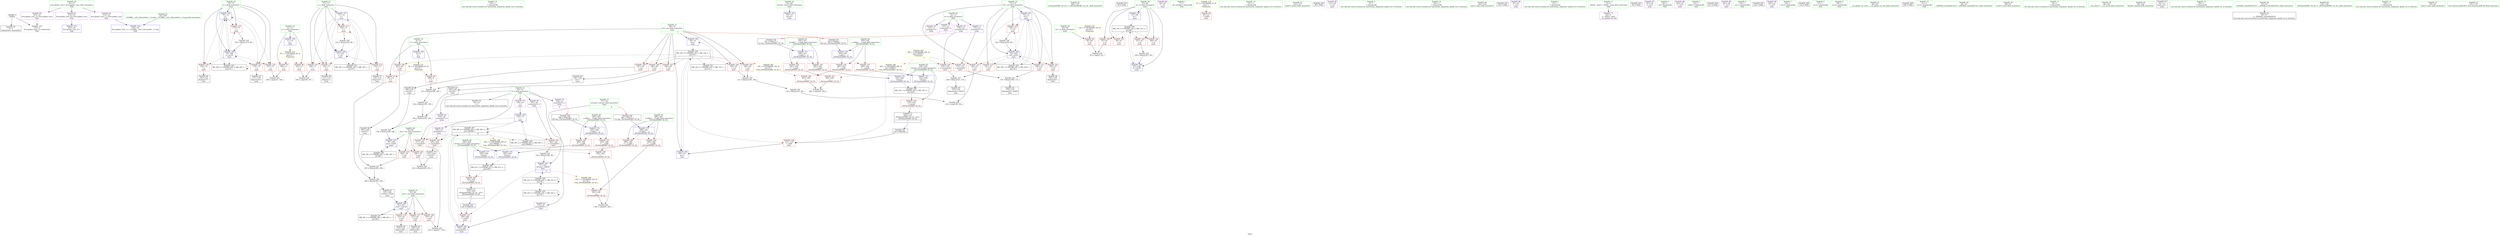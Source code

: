 digraph "SVFG" {
	label="SVFG";

	Node0x56453ddc9ce0 [shape=record,color=grey,label="{NodeID: 0\nNullPtr}"];
	Node0x56453ddc9ce0 -> Node0x56453ddeaf40[style=solid];
	Node0x56453ddc9ce0 -> Node0x56453ddf1350[style=solid];
	Node0x56453dde9c80 [shape=record,color=red,label="{NodeID: 97\n148\<--11\n\<--n\nmain\n}"];
	Node0x56453dde9c80 -> Node0x56453ddf7a80[style=solid];
	Node0x56453dde7c20 [shape=record,color=green,label="{NodeID: 14\n130\<--1\n\<--dummyObj\nCan only get source location for instruction, argument, global var or function.}"];
	Node0x56453ddea7e0 [shape=record,color=red,label="{NodeID: 111\n110\<--71\n\<--i\nmain\n}"];
	Node0x56453ddea7e0 -> Node0x56453ddeb310[style=solid];
	Node0x56453dde8a20 [shape=record,color=green,label="{NodeID: 28\n63\<--64\nretval\<--retval_field_insensitive\nmain\n}"];
	Node0x56453dde8a20 -> Node0x56453ddf1450[style=solid];
	Node0x56453ddefbd0 [shape=record,color=red,label="{NodeID: 125\n214\<--81\n\<--rest\nmain\n}"];
	Node0x56453ddefbd0 -> Node0x56453ddebcd0[style=solid];
	Node0x56453dde9640 [shape=record,color=green,label="{NodeID: 42\n166\<--167\n_ZSt3minIiERKT_S2_S2_\<--_ZSt3minIiERKT_S2_S2__field_insensitive\n}"];
	Node0x56453ddf5e00 [shape=record,color=grey,label="{NodeID: 222\n163 = Binary(162, 89, )\n}"];
	Node0x56453ddf5e00 -> Node0x56453ddf1ba0[style=solid];
	Node0x56453ddf0730 [shape=record,color=red,label="{NodeID: 139\n266\<--256\n\<--__b.addr\n_ZSt3maxIiERKT_S2_S2_\n}"];
	Node0x56453ddf0730 -> Node0x56453ddf22f0[style=solid];
	Node0x56453ddeb310 [shape=record,color=black,label="{NodeID: 56\n111\<--110\nidxprom\<--\nmain\n}"];
	Node0x56453de16e50 [shape=record,color=black,label="{NodeID: 319\n85 = PHI()\n}"];
	Node0x56453ddf7300 [shape=record,color=grey,label="{NodeID: 236\n206 = Binary(201, 205, )\n}"];
	Node0x56453ddf7300 -> Node0x56453ddebc00[style=solid];
	Node0x56453ddf1350 [shape=record,color=blue, style = dotted,label="{NodeID: 153\n315\<--3\nllvm.global_ctors_2\<--dummyVal\nGlob }"];
	Node0x56453ddebe70 [shape=record,color=black,label="{NodeID: 70\n231\<--230\nconv52\<--\nmain\n}"];
	Node0x56453ddebe70 -> Node0x56453ddf6880[style=solid];
	Node0x56453de014c0 [shape=record,color=black,label="{NodeID: 250\nMR_12V_3 = PHI(MR_12V_4, MR_12V_2, )\npts\{68 \}\n}"];
	Node0x56453de014c0 -> Node0x56453dde9ef0[style=dashed];
	Node0x56453de014c0 -> Node0x56453dde9fc0[style=dashed];
	Node0x56453de014c0 -> Node0x56453ddea090[style=dashed];
	Node0x56453de014c0 -> Node0x56453ddea160[style=dashed];
	Node0x56453de014c0 -> Node0x56453ddf2080[style=dashed];
	Node0x56453ddf1ee0 [shape=record,color=blue,label="{NodeID: 167\n79\<--199\nans\<--sub40\nmain\n}"];
	Node0x56453ddf1ee0 -> Node0x56453ddefa30[style=dashed];
	Node0x56453ddf1ee0 -> Node0x56453ddefb00[style=dashed];
	Node0x56453ddf1ee0 -> Node0x56453de032c0[style=dashed];
	Node0x56453ddec9d0 [shape=record,color=purple,label="{NodeID: 84\n84\<--20\n\<--.str\nmain\n}"];
	Node0x56453ddca140 [shape=record,color=green,label="{NodeID: 1\n7\<--1\n__dso_handle\<--dummyObj\nGlob }"];
	Node0x56453dde9d50 [shape=record,color=red,label="{NodeID: 98\n95\<--22\n\<--stderr\nmain\n}"];
	Node0x56453dde7d20 [shape=record,color=green,label="{NodeID: 15\n131\<--1\n\<--dummyObj\nCan only get source location for instruction, argument, global var or function.}"];
	Node0x56453ddea8b0 [shape=record,color=red,label="{NodeID: 112\n115\<--71\n\<--i\nmain\n}"];
	Node0x56453ddea8b0 -> Node0x56453ddeb3e0[style=solid];
	Node0x56453dde8af0 [shape=record,color=green,label="{NodeID: 29\n65\<--66\ntn\<--tn_field_insensitive\nmain\n}"];
	Node0x56453dde8af0 -> Node0x56453dde9e20[style=solid];
	Node0x56453ddefca0 [shape=record,color=red,label="{NodeID: 126\n218\<--81\n\<--rest\nmain\n}"];
	Node0x56453ddefca0 -> Node0x56453ddf7c00[style=solid];
	Node0x56453dde9740 [shape=record,color=green,label="{NodeID: 43\n212\<--213\nprintf\<--printf_field_insensitive\n}"];
	Node0x56453ddf5f80 [shape=record,color=grey,label="{NodeID: 223\n141 = Binary(139, 140, )\n}"];
	Node0x56453ddf5f80 -> Node0x56453ddf6100[style=solid];
	Node0x56453ddf0800 [shape=record,color=red,label="{NodeID: 140\n261\<--260\n\<--\n_ZSt3maxIiERKT_S2_S2_\n}"];
	Node0x56453ddf0800 -> Node0x56453ddf7d80[style=solid];
	Node0x56453ddeb3e0 [shape=record,color=black,label="{NodeID: 57\n116\<--115\nidxprom7\<--\nmain\n}"];
	Node0x56453de16f50 [shape=record,color=black,label="{NodeID: 320\n98 = PHI()\n}"];
	Node0x56453ddf7480 [shape=record,color=grey,label="{NodeID: 237\n205 = Binary(202, 204, )\n}"];
	Node0x56453ddf7480 -> Node0x56453ddf7300[style=solid];
	Node0x56453ddf1450 [shape=record,color=blue,label="{NodeID: 154\n63\<--12\nretval\<--\nmain\n}"];
	Node0x56453ddebf40 [shape=record,color=black,label="{NodeID: 71\n249\<--272\n_ZSt3maxIiERKT_S2_S2__ret\<--\n_ZSt3maxIiERKT_S2_S2_\n|{<s0>7}}"];
	Node0x56453ddebf40:s0 -> Node0x56453de176b0[style=solid,color=blue];
	Node0x56453de019c0 [shape=record,color=black,label="{NodeID: 251\nMR_14V_2 = PHI(MR_14V_4, MR_14V_1, )\npts\{70 \}\n}"];
	Node0x56453de019c0 -> Node0x56453ddf15f0[style=dashed];
	Node0x56453ddf1fb0 [shape=record,color=blue,label="{NodeID: 168\n81\<--207\nrest\<--conv44\nmain\n}"];
	Node0x56453ddf1fb0 -> Node0x56453ddefbd0[style=dashed];
	Node0x56453ddf1fb0 -> Node0x56453ddefca0[style=dashed];
	Node0x56453ddf1fb0 -> Node0x56453ddefd70[style=dashed];
	Node0x56453ddf1fb0 -> Node0x56453de037c0[style=dashed];
	Node0x56453ddecaa0 [shape=record,color=purple,label="{NodeID: 85\n113\<--20\n\<--.str\nmain\n}"];
	Node0x56453dde6cd0 [shape=record,color=green,label="{NodeID: 2\n9\<--1\n\<--dummyObj\nCan only get source location for instruction, argument, global var or function.}"];
	Node0x56453de05fc0 [shape=record,color=yellow,style=double,label="{NodeID: 265\n22V_1 = ENCHI(MR_22V_0)\npts\{78 \}\nFun[_ZSt3minIiERKT_S2_S2_]}"];
	Node0x56453de05fc0 -> Node0x56453ddf0db0[style=dashed];
	Node0x56453dde9e20 [shape=record,color=red,label="{NodeID: 99\n92\<--65\n\<--tn\nmain\n}"];
	Node0x56453dde9e20 -> Node0x56453ddf7780[style=solid];
	Node0x56453dde7e20 [shape=record,color=green,label="{NodeID: 16\n193\<--1\n\<--dummyObj\nCan only get source location for instruction, argument, global var or function.}"];
	Node0x56453ddea980 [shape=record,color=red,label="{NodeID: 113\n124\<--71\n\<--i\nmain\n}"];
	Node0x56453ddea980 -> Node0x56453ddf6400[style=solid];
	Node0x56453dde8bc0 [shape=record,color=green,label="{NodeID: 30\n67\<--68\ntt\<--tt_field_insensitive\nmain\n}"];
	Node0x56453dde8bc0 -> Node0x56453dde9ef0[style=solid];
	Node0x56453dde8bc0 -> Node0x56453dde9fc0[style=solid];
	Node0x56453dde8bc0 -> Node0x56453ddea090[style=solid];
	Node0x56453dde8bc0 -> Node0x56453ddea160[style=solid];
	Node0x56453dde8bc0 -> Node0x56453ddf1520[style=solid];
	Node0x56453dde8bc0 -> Node0x56453ddf2080[style=solid];
	Node0x56453ddefd70 [shape=record,color=red,label="{NodeID: 127\n227\<--81\n\<--rest\nmain\n}"];
	Node0x56453ddefd70 -> Node0x56453ddebda0[style=solid];
	Node0x56453dde9840 [shape=record,color=green,label="{NodeID: 44\n223\<--224\nputs\<--puts_field_insensitive\n}"];
	Node0x56453ddf6100 [shape=record,color=grey,label="{NodeID: 224\n142 = Binary(141, 89, )\n}"];
	Node0x56453ddf6100 -> Node0x56453ddf7f00[style=solid];
	Node0x56453ddf08d0 [shape=record,color=red,label="{NodeID: 141\n263\<--262\n\<--\n_ZSt3maxIiERKT_S2_S2_\n}"];
	Node0x56453ddf08d0 -> Node0x56453ddf7d80[style=solid];
	Node0x56453ddeb4b0 [shape=record,color=black,label="{NodeID: 58\n153\<--152\nidxprom17\<--\nmain\n}"];
	Node0x56453de17050 [shape=record,color=black,label="{NodeID: 321\n102 = PHI()\n}"];
	Node0x56453ddf7600 [shape=record,color=grey,label="{NodeID: 238\n108 = cmp(106, 107, )\n}"];
	Node0x56453ddf1520 [shape=record,color=blue,label="{NodeID: 155\n67\<--89\ntt\<--\nmain\n}"];
	Node0x56453ddf1520 -> Node0x56453de014c0[style=dashed];
	Node0x56453ddec010 [shape=record,color=black,label="{NodeID: 72\n279\<--302\n_ZSt3minIiERKT_S2_S2__ret\<--\n_ZSt3minIiERKT_S2_S2_\n|{<s0>9}}"];
	Node0x56453ddec010:s0 -> Node0x56453de17250[style=solid,color=blue];
	Node0x56453de01ec0 [shape=record,color=black,label="{NodeID: 252\nMR_16V_2 = PHI(MR_16V_4, MR_16V_1, )\npts\{72 \}\n}"];
	Node0x56453de01ec0 -> Node0x56453ddf16c0[style=dashed];
	Node0x56453ddf2080 [shape=record,color=blue,label="{NodeID: 169\n67\<--238\ntt\<--inc56\nmain\n}"];
	Node0x56453ddf2080 -> Node0x56453de014c0[style=dashed];
	Node0x56453ddecb70 [shape=record,color=purple,label="{NodeID: 86\n97\<--23\n\<--.str.1\nmain\n}"];
	Node0x56453dde6d60 [shape=record,color=green,label="{NodeID: 3\n12\<--1\n\<--dummyObj\nCan only get source location for instruction, argument, global var or function.}"];
	Node0x56453dde9ef0 [shape=record,color=red,label="{NodeID: 100\n91\<--67\n\<--tt\nmain\n}"];
	Node0x56453dde9ef0 -> Node0x56453ddf7780[style=solid];
	Node0x56453dde7f20 [shape=record,color=green,label="{NodeID: 17\n4\<--6\n_ZStL8__ioinit\<--_ZStL8__ioinit_field_insensitive\nGlob }"];
	Node0x56453dde7f20 -> Node0x56453ddec0e0[style=solid];
	Node0x56453ddeaa50 [shape=record,color=red,label="{NodeID: 114\n138\<--73\n\<--i10\nmain\n}"];
	Node0x56453ddeaa50 -> Node0x56453ddf7f00[style=solid];
	Node0x56453dde8c90 [shape=record,color=green,label="{NodeID: 31\n69\<--70\nma\<--ma_field_insensitive\nmain\n|{|<s8>7}}"];
	Node0x56453dde8c90 -> Node0x56453ddea230[style=solid];
	Node0x56453dde8c90 -> Node0x56453ddea300[style=solid];
	Node0x56453dde8c90 -> Node0x56453ddea3d0[style=solid];
	Node0x56453dde8c90 -> Node0x56453ddea4a0[style=solid];
	Node0x56453dde8c90 -> Node0x56453ddea570[style=solid];
	Node0x56453dde8c90 -> Node0x56453ddea640[style=solid];
	Node0x56453dde8c90 -> Node0x56453ddf15f0[style=solid];
	Node0x56453dde8c90 -> Node0x56453ddf1790[style=solid];
	Node0x56453dde8c90:s8 -> Node0x56453de17e60[style=solid,color=red];
	Node0x56453ddefe40 [shape=record,color=red,label="{NodeID: 128\n121\<--118\n\<--call9\nmain\n}"];
	Node0x56453ddefe40 -> Node0x56453ddf1790[style=solid];
	Node0x56453dde9940 [shape=record,color=green,label="{NodeID: 45\n252\<--253\nretval\<--retval_field_insensitive\n_ZSt3maxIiERKT_S2_S2_\n}"];
	Node0x56453dde9940 -> Node0x56453ddf03f0[style=solid];
	Node0x56453dde9940 -> Node0x56453ddf22f0[style=solid];
	Node0x56453dde9940 -> Node0x56453ddf23c0[style=solid];
	Node0x56453ddf6280 [shape=record,color=grey,label="{NodeID: 225\n238 = Binary(237, 89, )\n}"];
	Node0x56453ddf6280 -> Node0x56453ddf2080[style=solid];
	Node0x56453ddf09a0 [shape=record,color=red,label="{NodeID: 142\n302\<--282\n\<--retval\n_ZSt3minIiERKT_S2_S2_\n}"];
	Node0x56453ddf09a0 -> Node0x56453ddec010[style=solid];
	Node0x56453ddeb580 [shape=record,color=black,label="{NodeID: 59\n157\<--156\nidxprom20\<--add19\nmain\n}"];
	Node0x56453de17150 [shape=record,color=black,label="{NodeID: 322\n45 = PHI()\n}"];
	Node0x56453ddf7780 [shape=record,color=grey,label="{NodeID: 239\n93 = cmp(91, 92, )\n}"];
	Node0x56453ddf15f0 [shape=record,color=blue,label="{NodeID: 156\n69\<--12\nma\<--\nmain\n}"];
	Node0x56453ddf15f0 -> Node0x56453de041c0[style=dashed];
	Node0x56453ddec0e0 [shape=record,color=purple,label="{NodeID: 73\n44\<--4\n\<--_ZStL8__ioinit\n__cxx_global_var_init\n}"];
	Node0x56453de023c0 [shape=record,color=black,label="{NodeID: 253\nMR_18V_2 = PHI(MR_18V_4, MR_18V_1, )\npts\{74 \}\n}"];
	Node0x56453de023c0 -> Node0x56453ddf1a00[style=dashed];
	Node0x56453ddf2150 [shape=record,color=blue,label="{NodeID: 170\n254\<--250\n__a.addr\<--__a\n_ZSt3maxIiERKT_S2_S2_\n}"];
	Node0x56453ddf2150 -> Node0x56453ddf04c0[style=dashed];
	Node0x56453ddf2150 -> Node0x56453ddf0590[style=dashed];
	Node0x56453ddecc40 [shape=record,color=purple,label="{NodeID: 87\n101\<--25\n\<--.str.2\nmain\n}"];
	Node0x56453dde6df0 [shape=record,color=green,label="{NodeID: 4\n20\<--1\n.str\<--dummyObj\nGlob }"];
	Node0x56453dde9fc0 [shape=record,color=red,label="{NodeID: 101\n96\<--67\n\<--tt\nmain\n}"];
	Node0x56453dde8020 [shape=record,color=green,label="{NodeID: 18\n8\<--10\nL\<--L_field_insensitive\nGlob }"];
	Node0x56453dde8020 -> Node0x56453dded280[style=solid];
	Node0x56453dde8020 -> Node0x56453dded350[style=solid];
	Node0x56453dde8020 -> Node0x56453ddf0f50[style=solid];
	Node0x56453ddeab20 [shape=record,color=red,label="{NodeID: 115\n151\<--73\n\<--i10\nmain\n}"];
	Node0x56453ddeab20 -> Node0x56453ddf6b80[style=solid];
	Node0x56453dde8d60 [shape=record,color=green,label="{NodeID: 32\n71\<--72\ni\<--i_field_insensitive\nmain\n}"];
	Node0x56453dde8d60 -> Node0x56453ddea710[style=solid];
	Node0x56453dde8d60 -> Node0x56453ddea7e0[style=solid];
	Node0x56453dde8d60 -> Node0x56453ddea8b0[style=solid];
	Node0x56453dde8d60 -> Node0x56453ddea980[style=solid];
	Node0x56453dde8d60 -> Node0x56453ddf16c0[style=solid];
	Node0x56453dde8d60 -> Node0x56453ddf1860[style=solid];
	Node0x56453ddeff10 [shape=record,color=red,label="{NodeID: 129\n155\<--154\n\<--arrayidx18\nmain\n}"];
	Node0x56453ddeff10 -> Node0x56453ddf6b80[style=solid];
	Node0x56453dde9a10 [shape=record,color=green,label="{NodeID: 46\n254\<--255\n__a.addr\<--__a.addr_field_insensitive\n_ZSt3maxIiERKT_S2_S2_\n}"];
	Node0x56453dde9a10 -> Node0x56453ddf04c0[style=solid];
	Node0x56453dde9a10 -> Node0x56453ddf0590[style=solid];
	Node0x56453dde9a10 -> Node0x56453ddf2150[style=solid];
	Node0x56453ddf6400 [shape=record,color=grey,label="{NodeID: 226\n125 = Binary(124, 89, )\n}"];
	Node0x56453ddf6400 -> Node0x56453ddf1860[style=solid];
	Node0x56453ddf0a70 [shape=record,color=red,label="{NodeID: 143\n292\<--284\n\<--__a.addr\n_ZSt3minIiERKT_S2_S2_\n}"];
	Node0x56453ddf0a70 -> Node0x56453ddf0e80[style=solid];
	Node0x56453ddeb650 [shape=record,color=black,label="{NodeID: 60\n160\<--159\nidxprom22\<--\nmain\n}"];
	Node0x56453de17250 [shape=record,color=black,label="{NodeID: 323\n165 = PHI(279, )\n}"];
	Node0x56453de17250 -> Node0x56453ddf00b0[style=solid];
	Node0x56453ddf7900 [shape=record,color=grey,label="{NodeID: 240\n294 = cmp(291, 293, )\n}"];
	Node0x56453ddf16c0 [shape=record,color=blue,label="{NodeID: 157\n71\<--12\ni\<--\nmain\n}"];
	Node0x56453ddf16c0 -> Node0x56453ddea710[style=dashed];
	Node0x56453ddf16c0 -> Node0x56453ddea7e0[style=dashed];
	Node0x56453ddf16c0 -> Node0x56453ddea8b0[style=dashed];
	Node0x56453ddf16c0 -> Node0x56453ddea980[style=dashed];
	Node0x56453ddf16c0 -> Node0x56453ddf1860[style=dashed];
	Node0x56453ddf16c0 -> Node0x56453de01ec0[style=dashed];
	Node0x56453ddec1b0 [shape=record,color=purple,label="{NodeID: 74\n112\<--14\narrayidx\<--b\nmain\n}"];
	Node0x56453de028c0 [shape=record,color=black,label="{NodeID: 254\nMR_20V_2 = PHI(MR_20V_3, MR_20V_1, )\npts\{76 \}\n}"];
	Node0x56453de028c0 -> Node0x56453ddf1ad0[style=dashed];
	Node0x56453de028c0 -> Node0x56453de028c0[style=dashed];
	Node0x56453ddf2220 [shape=record,color=blue,label="{NodeID: 171\n256\<--251\n__b.addr\<--__b\n_ZSt3maxIiERKT_S2_S2_\n}"];
	Node0x56453ddf2220 -> Node0x56453ddf0660[style=dashed];
	Node0x56453ddf2220 -> Node0x56453ddf0730[style=dashed];
	Node0x56453ddecd10 [shape=record,color=purple,label="{NodeID: 88\n210\<--27\n\<--.str.3\nmain\n}"];
	Node0x56453dde6e80 [shape=record,color=green,label="{NodeID: 5\n22\<--1\nstderr\<--dummyObj\nGlob }"];
	Node0x56453ddea090 [shape=record,color=red,label="{NodeID: 102\n209\<--67\n\<--tt\nmain\n}"];
	Node0x56453dde8120 [shape=record,color=green,label="{NodeID: 19\n11\<--13\nn\<--n_field_insensitive\nGlob }"];
	Node0x56453dde8120 -> Node0x56453dde9bb0[style=solid];
	Node0x56453dde8120 -> Node0x56453dde9c80[style=solid];
	Node0x56453dde8120 -> Node0x56453ddf1050[style=solid];
	Node0x56453ddef480 [shape=record,color=red,label="{NodeID: 116\n159\<--73\n\<--i10\nmain\n}"];
	Node0x56453ddef480 -> Node0x56453ddeb650[style=solid];
	Node0x56453dde8e30 [shape=record,color=green,label="{NodeID: 33\n73\<--74\ni10\<--i10_field_insensitive\nmain\n}"];
	Node0x56453dde8e30 -> Node0x56453ddeaa50[style=solid];
	Node0x56453dde8e30 -> Node0x56453ddeab20[style=solid];
	Node0x56453dde8e30 -> Node0x56453ddef480[style=solid];
	Node0x56453dde8e30 -> Node0x56453ddef550[style=solid];
	Node0x56453dde8e30 -> Node0x56453ddef620[style=solid];
	Node0x56453dde8e30 -> Node0x56453ddf1a00[style=solid];
	Node0x56453dde8e30 -> Node0x56453ddf1e10[style=solid];
	Node0x56453ddeffe0 [shape=record,color=red,label="{NodeID: 130\n162\<--161\n\<--arrayidx23\nmain\n}"];
	Node0x56453ddeffe0 -> Node0x56453ddf5e00[style=solid];
	Node0x56453dde9ae0 [shape=record,color=green,label="{NodeID: 47\n256\<--257\n__b.addr\<--__b.addr_field_insensitive\n_ZSt3maxIiERKT_S2_S2_\n}"];
	Node0x56453dde9ae0 -> Node0x56453ddf0660[style=solid];
	Node0x56453dde9ae0 -> Node0x56453ddf0730[style=solid];
	Node0x56453dde9ae0 -> Node0x56453ddf2220[style=solid];
	Node0x56453ddf6580 [shape=record,color=grey,label="{NodeID: 227\n192 = Binary(191, 193, )\n}"];
	Node0x56453ddf6580 -> Node0x56453ddf7180[style=solid];
	Node0x56453ddf0b40 [shape=record,color=red,label="{NodeID: 144\n299\<--284\n\<--__a.addr\n_ZSt3minIiERKT_S2_S2_\n}"];
	Node0x56453ddf0b40 -> Node0x56453ddf2700[style=solid];
	Node0x56453ddeb720 [shape=record,color=black,label="{NodeID: 61\n171\<--170\nidxprom26\<--\nmain\n}"];
	Node0x56453de17440 [shape=record,color=black,label="{NodeID: 324\n211 = PHI()\n}"];
	Node0x56453ddf7a80 [shape=record,color=grey,label="{NodeID: 241\n149 = cmp(147, 148, )\n}"];
	Node0x56453ddf1790 [shape=record,color=blue,label="{NodeID: 158\n69\<--121\nma\<--\nmain\n}"];
	Node0x56453ddf1790 -> Node0x56453de041c0[style=dashed];
	Node0x56453ddec280 [shape=record,color=purple,label="{NodeID: 75\n117\<--14\narrayidx8\<--b\nmain\n|{<s0>7}}"];
	Node0x56453ddec280:s0 -> Node0x56453de17fa0[style=solid,color=red];
	Node0x56453de02dc0 [shape=record,color=black,label="{NodeID: 255\nMR_22V_2 = PHI(MR_22V_3, MR_22V_1, )\npts\{78 \}\n}"];
	Node0x56453de02dc0 -> Node0x56453de000c0[style=dashed];
	Node0x56453de02dc0 -> Node0x56453de02dc0[style=dashed];
	Node0x56453ddf22f0 [shape=record,color=blue,label="{NodeID: 172\n252\<--266\nretval\<--\n_ZSt3maxIiERKT_S2_S2_\n}"];
	Node0x56453ddf22f0 -> Node0x56453de00fc0[style=dashed];
	Node0x56453ddecde0 [shape=record,color=purple,label="{NodeID: 89\n221\<--29\n\<--.str.4\nmain\n}"];
	Node0x56453dde76c0 [shape=record,color=green,label="{NodeID: 6\n23\<--1\n.str.1\<--dummyObj\nGlob }"];
	Node0x56453de07590 [shape=record,color=yellow,style=double,label="{NodeID: 269\n30V_1 = ENCHI(MR_30V_0)\npts\{190000 \}\nFun[_ZSt3minIiERKT_S2_S2_]}"];
	Node0x56453de07590 -> Node0x56453ddf0e80[style=dashed];
	Node0x56453ddea160 [shape=record,color=red,label="{NodeID: 103\n237\<--67\n\<--tt\nmain\n}"];
	Node0x56453ddea160 -> Node0x56453ddf6280[style=solid];
	Node0x56453dde8220 [shape=record,color=green,label="{NodeID: 20\n14\<--15\nb\<--b_field_insensitive\nGlob }"];
	Node0x56453dde8220 -> Node0x56453ddec1b0[style=solid];
	Node0x56453dde8220 -> Node0x56453ddec280[style=solid];
	Node0x56453dde8220 -> Node0x56453ddec350[style=solid];
	Node0x56453dde8220 -> Node0x56453ddec420[style=solid];
	Node0x56453de08200 [shape=record,color=yellow,style=double,label="{NodeID: 283\n28V_1 = ENCHI(MR_28V_0)\npts\{150000 \}\nFun[main]|{|<s3>7}}"];
	Node0x56453de08200 -> Node0x56453ddefe40[style=dashed];
	Node0x56453de08200 -> Node0x56453ddeff10[style=dashed];
	Node0x56453de08200 -> Node0x56453ddf0180[style=dashed];
	Node0x56453de08200:s3 -> Node0x56453de08770[style=dashed,color=red];
	Node0x56453ddef550 [shape=record,color=red,label="{NodeID: 117\n169\<--73\n\<--i10\nmain\n}"];
	Node0x56453ddef550 -> Node0x56453ddf6d00[style=solid];
	Node0x56453dde8f00 [shape=record,color=green,label="{NodeID: 34\n75\<--76\nj\<--j_field_insensitive\nmain\n}"];
	Node0x56453dde8f00 -> Node0x56453ddef6f0[style=solid];
	Node0x56453dde8f00 -> Node0x56453ddef7c0[style=solid];
	Node0x56453dde8f00 -> Node0x56453ddef890[style=solid];
	Node0x56453dde8f00 -> Node0x56453ddef960[style=solid];
	Node0x56453dde8f00 -> Node0x56453ddf1ad0[style=solid];
	Node0x56453dde8f00 -> Node0x56453ddf1d40[style=solid];
	Node0x56453ddf00b0 [shape=record,color=red,label="{NodeID: 131\n168\<--165\n\<--call25\nmain\n}"];
	Node0x56453ddf00b0 -> Node0x56453ddf1c70[style=solid];
	Node0x56453ddeabd0 [shape=record,color=green,label="{NodeID: 48\n282\<--283\nretval\<--retval_field_insensitive\n_ZSt3minIiERKT_S2_S2_\n}"];
	Node0x56453ddeabd0 -> Node0x56453ddf09a0[style=solid];
	Node0x56453ddeabd0 -> Node0x56453ddf2630[style=solid];
	Node0x56453ddeabd0 -> Node0x56453ddf2700[style=solid];
	Node0x56453ddf6700 [shape=record,color=grey,label="{NodeID: 228\n191 = Binary(188, 190, )\n}"];
	Node0x56453ddf6700 -> Node0x56453ddf6580[style=solid];
	Node0x56453ddf0c10 [shape=record,color=red,label="{NodeID: 145\n290\<--286\n\<--__b.addr\n_ZSt3minIiERKT_S2_S2_\n}"];
	Node0x56453ddf0c10 -> Node0x56453ddf0db0[style=solid];
	Node0x56453ddeb7f0 [shape=record,color=black,label="{NodeID: 62\n175\<--174\nidxprom29\<--add28\nmain\n}"];
	Node0x56453de17510 [shape=record,color=black,label="{NodeID: 325\n222 = PHI()\n}"];
	Node0x56453ddf7c00 [shape=record,color=grey,label="{NodeID: 242\n219 = cmp(217, 218, )\n}"];
	Node0x56453ddf1860 [shape=record,color=blue,label="{NodeID: 159\n71\<--125\ni\<--inc\nmain\n}"];
	Node0x56453ddf1860 -> Node0x56453ddea710[style=dashed];
	Node0x56453ddf1860 -> Node0x56453ddea7e0[style=dashed];
	Node0x56453ddf1860 -> Node0x56453ddea8b0[style=dashed];
	Node0x56453ddf1860 -> Node0x56453ddea980[style=dashed];
	Node0x56453ddf1860 -> Node0x56453ddf1860[style=dashed];
	Node0x56453ddf1860 -> Node0x56453de01ec0[style=dashed];
	Node0x56453ddec350 [shape=record,color=purple,label="{NodeID: 76\n154\<--14\narrayidx18\<--b\nmain\n}"];
	Node0x56453ddec350 -> Node0x56453ddeff10[style=solid];
	Node0x56453de032c0 [shape=record,color=black,label="{NodeID: 256\nMR_24V_2 = PHI(MR_24V_3, MR_24V_1, )\npts\{80 \}\n}"];
	Node0x56453de032c0 -> Node0x56453ddf1ee0[style=dashed];
	Node0x56453ddf23c0 [shape=record,color=blue,label="{NodeID: 173\n252\<--269\nretval\<--\n_ZSt3maxIiERKT_S2_S2_\n}"];
	Node0x56453ddf23c0 -> Node0x56453de00fc0[style=dashed];
	Node0x56453ddeceb0 [shape=record,color=purple,label="{NodeID: 90\n233\<--31\n\<--.str.5\nmain\n}"];
	Node0x56453dde7750 [shape=record,color=green,label="{NodeID: 7\n25\<--1\n.str.2\<--dummyObj\nGlob }"];
	Node0x56453de07670 [shape=record,color=yellow,style=double,label="{NodeID: 270\n2V_1 = ENCHI(MR_2V_0)\npts\{1 \}\nFun[main]}"];
	Node0x56453de07670 -> Node0x56453dde9d50[style=dashed];
	Node0x56453ddea230 [shape=record,color=red,label="{NodeID: 104\n139\<--69\n\<--ma\nmain\n}"];
	Node0x56453ddea230 -> Node0x56453ddf5f80[style=solid];
	Node0x56453dde8320 [shape=record,color=green,label="{NodeID: 21\n16\<--19\nf\<--f_field_insensitive\nGlob }"];
	Node0x56453dde8320 -> Node0x56453ddeb110[style=solid];
	Node0x56453dde8320 -> Node0x56453ddec4f0[style=solid];
	Node0x56453dde8320 -> Node0x56453ddec5c0[style=solid];
	Node0x56453dde8320 -> Node0x56453ddec690[style=solid];
	Node0x56453dde8320 -> Node0x56453ddec760[style=solid];
	Node0x56453dde8320 -> Node0x56453ddec830[style=solid];
	Node0x56453dde8320 -> Node0x56453ddec900[style=solid];
	Node0x56453ddef620 [shape=record,color=red,label="{NodeID: 118\n184\<--73\n\<--i10\nmain\n}"];
	Node0x56453ddef620 -> Node0x56453ddf6a00[style=solid];
	Node0x56453dde8fd0 [shape=record,color=green,label="{NodeID: 35\n77\<--78\nref.tmp\<--ref.tmp_field_insensitive\nmain\n|{|<s1>9}}"];
	Node0x56453dde8fd0 -> Node0x56453ddf1ba0[style=solid];
	Node0x56453dde8fd0:s1 -> Node0x56453de17d20[style=solid,color=red];
	Node0x56453ddf0180 [shape=record,color=red,label="{NodeID: 132\n173\<--172\n\<--arrayidx27\nmain\n}"];
	Node0x56453ddf0180 -> Node0x56453ddf6d00[style=solid];
	Node0x56453ddeaca0 [shape=record,color=green,label="{NodeID: 49\n284\<--285\n__a.addr\<--__a.addr_field_insensitive\n_ZSt3minIiERKT_S2_S2_\n}"];
	Node0x56453ddeaca0 -> Node0x56453ddf0a70[style=solid];
	Node0x56453ddeaca0 -> Node0x56453ddf0b40[style=solid];
	Node0x56453ddeaca0 -> Node0x56453ddf2490[style=solid];
	Node0x56453ddf6880 [shape=record,color=grey,label="{NodeID: 229\n232 = Binary(226, 231, )\n}"];
	Node0x56453ddf0ce0 [shape=record,color=red,label="{NodeID: 146\n296\<--286\n\<--__b.addr\n_ZSt3minIiERKT_S2_S2_\n}"];
	Node0x56453ddf0ce0 -> Node0x56453ddf2630[style=solid];
	Node0x56453ddeb8c0 [shape=record,color=black,label="{NodeID: 63\n190\<--189\nconv\<--\nmain\n}"];
	Node0x56453ddeb8c0 -> Node0x56453ddf6700[style=solid];
	Node0x56453de175e0 [shape=record,color=black,label="{NodeID: 326\n114 = PHI()\n}"];
	Node0x56453ddf7d80 [shape=record,color=grey,label="{NodeID: 243\n264 = cmp(261, 263, )\n}"];
	Node0x56453ddf1930 [shape=record,color=blue,label="{NodeID: 160\n134\<--12\n\<--\nmain\n}"];
	Node0x56453ddf1930 -> Node0x56453ddf0250[style=dashed];
	Node0x56453ddf1930 -> Node0x56453ddf0320[style=dashed];
	Node0x56453ddf1930 -> Node0x56453de005c0[style=dashed];
	Node0x56453ddf1930 -> Node0x56453de03cc0[style=dashed];
	Node0x56453ddec420 [shape=record,color=purple,label="{NodeID: 77\n172\<--14\narrayidx27\<--b\nmain\n}"];
	Node0x56453ddec420 -> Node0x56453ddf0180[style=solid];
	Node0x56453de037c0 [shape=record,color=black,label="{NodeID: 257\nMR_26V_2 = PHI(MR_26V_3, MR_26V_1, )\npts\{82 \}\n}"];
	Node0x56453de037c0 -> Node0x56453ddf1fb0[style=dashed];
	Node0x56453ddf2490 [shape=record,color=blue,label="{NodeID: 174\n284\<--280\n__a.addr\<--__a\n_ZSt3minIiERKT_S2_S2_\n}"];
	Node0x56453ddf2490 -> Node0x56453ddf0a70[style=dashed];
	Node0x56453ddf2490 -> Node0x56453ddf0b40[style=dashed];
	Node0x56453ddecf80 [shape=record,color=purple,label="{NodeID: 91\n313\<--33\nllvm.global_ctors_0\<--llvm.global_ctors\nGlob }"];
	Node0x56453ddecf80 -> Node0x56453ddf1150[style=solid];
	Node0x56453dde77e0 [shape=record,color=green,label="{NodeID: 8\n27\<--1\n.str.3\<--dummyObj\nGlob }"];
	Node0x56453de07780 [shape=record,color=yellow,style=double,label="{NodeID: 271\n4V_1 = ENCHI(MR_4V_0)\npts\{10 \}\nFun[main]}"];
	Node0x56453de07780 -> Node0x56453dded280[style=dashed];
	Node0x56453de07780 -> Node0x56453dded350[style=dashed];
	Node0x56453ddea300 [shape=record,color=red,label="{NodeID: 105\n140\<--69\n\<--ma\nmain\n}"];
	Node0x56453ddea300 -> Node0x56453ddf5f80[style=solid];
	Node0x56453dde8420 [shape=record,color=green,label="{NodeID: 22\n33\<--37\nllvm.global_ctors\<--llvm.global_ctors_field_insensitive\nGlob }"];
	Node0x56453dde8420 -> Node0x56453ddecf80[style=solid];
	Node0x56453dde8420 -> Node0x56453dded080[style=solid];
	Node0x56453dde8420 -> Node0x56453dded180[style=solid];
	Node0x56453de083c0 [shape=record,color=yellow,style=double,label="{NodeID: 285\n14V_1 = ENCHI(MR_14V_0)\npts\{70 \}\nFun[_ZSt3maxIiERKT_S2_S2_]}"];
	Node0x56453de083c0 -> Node0x56453ddf0800[style=dashed];
	Node0x56453ddef6f0 [shape=record,color=red,label="{NodeID: 119\n147\<--75\n\<--j\nmain\n}"];
	Node0x56453ddef6f0 -> Node0x56453ddf7a80[style=solid];
	Node0x56453dde90a0 [shape=record,color=green,label="{NodeID: 36\n79\<--80\nans\<--ans_field_insensitive\nmain\n}"];
	Node0x56453dde90a0 -> Node0x56453ddefa30[style=solid];
	Node0x56453dde90a0 -> Node0x56453ddefb00[style=solid];
	Node0x56453dde90a0 -> Node0x56453ddf1ee0[style=solid];
	Node0x56453ddf0250 [shape=record,color=red,label="{NodeID: 133\n217\<--216\n\<--arrayidx47\nmain\n}"];
	Node0x56453ddf0250 -> Node0x56453ddf7c00[style=solid];
	Node0x56453ddead70 [shape=record,color=green,label="{NodeID: 50\n286\<--287\n__b.addr\<--__b.addr_field_insensitive\n_ZSt3minIiERKT_S2_S2_\n}"];
	Node0x56453ddead70 -> Node0x56453ddf0c10[style=solid];
	Node0x56453ddead70 -> Node0x56453ddf0ce0[style=solid];
	Node0x56453ddead70 -> Node0x56453ddf2560[style=solid];
	Node0x56453ddf6a00 [shape=record,color=grey,label="{NodeID: 230\n185 = Binary(184, 89, )\n}"];
	Node0x56453ddf6a00 -> Node0x56453ddf1e10[style=solid];
	Node0x56453ddf0db0 [shape=record,color=red,label="{NodeID: 147\n291\<--290\n\<--\n_ZSt3minIiERKT_S2_S2_\n}"];
	Node0x56453ddf0db0 -> Node0x56453ddf7900[style=solid];
	Node0x56453ddeb990 [shape=record,color=black,label="{NodeID: 64\n195\<--194\nconv38\<--\nmain\n}"];
	Node0x56453ddeb990 -> Node0x56453ddf7180[style=solid];
	Node0x56453de176b0 [shape=record,color=black,label="{NodeID: 327\n118 = PHI(249, )\n}"];
	Node0x56453de176b0 -> Node0x56453ddefe40[style=solid];
	Node0x56453ddf7f00 [shape=record,color=grey,label="{NodeID: 244\n143 = cmp(138, 142, )\n}"];
	Node0x56453ddf1a00 [shape=record,color=blue,label="{NodeID: 161\n73\<--12\ni10\<--\nmain\n}"];
	Node0x56453ddf1a00 -> Node0x56453ddeaa50[style=dashed];
	Node0x56453ddf1a00 -> Node0x56453ddeab20[style=dashed];
	Node0x56453ddf1a00 -> Node0x56453ddef480[style=dashed];
	Node0x56453ddf1a00 -> Node0x56453ddef550[style=dashed];
	Node0x56453ddf1a00 -> Node0x56453ddef620[style=dashed];
	Node0x56453ddf1a00 -> Node0x56453ddf1e10[style=dashed];
	Node0x56453ddf1a00 -> Node0x56453de023c0[style=dashed];
	Node0x56453ddec4f0 [shape=record,color=purple,label="{NodeID: 78\n134\<--16\n\<--f\nmain\n}"];
	Node0x56453ddec4f0 -> Node0x56453ddf1930[style=solid];
	Node0x56453de03cc0 [shape=record,color=black,label="{NodeID: 258\nMR_30V_2 = PHI(MR_30V_4, MR_30V_1, )\npts\{190000 \}\n}"];
	Node0x56453de03cc0 -> Node0x56453ddf1930[style=dashed];
	Node0x56453ddf2560 [shape=record,color=blue,label="{NodeID: 175\n286\<--281\n__b.addr\<--__b\n_ZSt3minIiERKT_S2_S2_\n}"];
	Node0x56453ddf2560 -> Node0x56453ddf0c10[style=dashed];
	Node0x56453ddf2560 -> Node0x56453ddf0ce0[style=dashed];
	Node0x56453dded080 [shape=record,color=purple,label="{NodeID: 92\n314\<--33\nllvm.global_ctors_1\<--llvm.global_ctors\nGlob }"];
	Node0x56453dded080 -> Node0x56453ddf1250[style=solid];
	Node0x56453dde7870 [shape=record,color=green,label="{NodeID: 9\n29\<--1\n.str.4\<--dummyObj\nGlob }"];
	Node0x56453de07860 [shape=record,color=yellow,style=double,label="{NodeID: 272\n6V_1 = ENCHI(MR_6V_0)\npts\{13 \}\nFun[main]}"];
	Node0x56453de07860 -> Node0x56453dde9bb0[style=dashed];
	Node0x56453de07860 -> Node0x56453dde9c80[style=dashed];
	Node0x56453ddea3d0 [shape=record,color=red,label="{NodeID: 106\n189\<--69\n\<--ma\nmain\n}"];
	Node0x56453ddea3d0 -> Node0x56453ddeb8c0[style=solid];
	Node0x56453dde8520 [shape=record,color=green,label="{NodeID: 23\n38\<--39\n__cxx_global_var_init\<--__cxx_global_var_init_field_insensitive\n}"];
	Node0x56453ddef7c0 [shape=record,color=red,label="{NodeID: 120\n152\<--75\n\<--j\nmain\n}"];
	Node0x56453ddef7c0 -> Node0x56453ddeb4b0[style=solid];
	Node0x56453dde9170 [shape=record,color=green,label="{NodeID: 37\n81\<--82\nrest\<--rest_field_insensitive\nmain\n}"];
	Node0x56453dde9170 -> Node0x56453ddefbd0[style=solid];
	Node0x56453dde9170 -> Node0x56453ddefca0[style=solid];
	Node0x56453dde9170 -> Node0x56453ddefd70[style=solid];
	Node0x56453dde9170 -> Node0x56453ddf1fb0[style=solid];
	Node0x56453ddf0320 [shape=record,color=red,label="{NodeID: 134\n230\<--229\n\<--arrayidx51\nmain\n}"];
	Node0x56453ddf0320 -> Node0x56453ddebe70[style=solid];
	Node0x56453ddeae40 [shape=record,color=green,label="{NodeID: 51\n35\<--309\n_GLOBAL__sub_I_Burunduk1_1_0.cpp\<--_GLOBAL__sub_I_Burunduk1_1_0.cpp_field_insensitive\n}"];
	Node0x56453ddeae40 -> Node0x56453ddf1250[style=solid];
	Node0x56453ddf6b80 [shape=record,color=grey,label="{NodeID: 231\n156 = Binary(151, 155, )\n}"];
	Node0x56453ddf6b80 -> Node0x56453ddeb580[style=solid];
	Node0x56453ddf0e80 [shape=record,color=red,label="{NodeID: 148\n293\<--292\n\<--\n_ZSt3minIiERKT_S2_S2_\n}"];
	Node0x56453ddf0e80 -> Node0x56453ddf7900[style=solid];
	Node0x56453ddeba60 [shape=record,color=black,label="{NodeID: 65\n198\<--197\nconv39\<--\nmain\n}"];
	Node0x56453ddeba60 -> Node0x56453ddf7000[style=solid];
	Node0x56453de179f0 [shape=record,color=black,label="{NodeID: 328\n234 = PHI()\n}"];
	Node0x56453ddf1ad0 [shape=record,color=blue,label="{NodeID: 162\n75\<--12\nj\<--\nmain\n}"];
	Node0x56453ddf1ad0 -> Node0x56453ddef6f0[style=dashed];
	Node0x56453ddf1ad0 -> Node0x56453ddef7c0[style=dashed];
	Node0x56453ddf1ad0 -> Node0x56453ddef890[style=dashed];
	Node0x56453ddf1ad0 -> Node0x56453ddef960[style=dashed];
	Node0x56453ddf1ad0 -> Node0x56453ddf1ad0[style=dashed];
	Node0x56453ddf1ad0 -> Node0x56453ddf1d40[style=dashed];
	Node0x56453ddf1ad0 -> Node0x56453de028c0[style=dashed];
	Node0x56453ddec5c0 [shape=record,color=purple,label="{NodeID: 79\n158\<--16\narrayidx21\<--f\nmain\n|{<s0>9}}"];
	Node0x56453ddec5c0:s0 -> Node0x56453de17af0[style=solid,color=red];
	Node0x56453de041c0 [shape=record,color=black,label="{NodeID: 259\nMR_14V_4 = PHI(MR_14V_5, MR_14V_3, )\npts\{70 \}\n|{|<s9>7}}"];
	Node0x56453de041c0 -> Node0x56453ddea230[style=dashed];
	Node0x56453de041c0 -> Node0x56453ddea300[style=dashed];
	Node0x56453de041c0 -> Node0x56453ddea3d0[style=dashed];
	Node0x56453de041c0 -> Node0x56453ddea4a0[style=dashed];
	Node0x56453de041c0 -> Node0x56453ddea570[style=dashed];
	Node0x56453de041c0 -> Node0x56453ddea640[style=dashed];
	Node0x56453de041c0 -> Node0x56453ddefe40[style=dashed];
	Node0x56453de041c0 -> Node0x56453ddf1790[style=dashed];
	Node0x56453de041c0 -> Node0x56453de019c0[style=dashed];
	Node0x56453de041c0:s9 -> Node0x56453de083c0[style=dashed,color=red];
	Node0x56453ddf2630 [shape=record,color=blue,label="{NodeID: 176\n282\<--296\nretval\<--\n_ZSt3minIiERKT_S2_S2_\n}"];
	Node0x56453ddf2630 -> Node0x56453de00ac0[style=dashed];
	Node0x56453dded180 [shape=record,color=purple,label="{NodeID: 93\n315\<--33\nllvm.global_ctors_2\<--llvm.global_ctors\nGlob }"];
	Node0x56453dded180 -> Node0x56453ddf1350[style=solid];
	Node0x56453dde7900 [shape=record,color=green,label="{NodeID: 10\n31\<--1\n.str.5\<--dummyObj\nGlob }"];
	Node0x56453ddea4a0 [shape=record,color=red,label="{NodeID: 107\n194\<--69\n\<--ma\nmain\n}"];
	Node0x56453ddea4a0 -> Node0x56453ddeb990[style=solid];
	Node0x56453dde8620 [shape=record,color=green,label="{NodeID: 24\n42\<--43\n_ZNSt8ios_base4InitC1Ev\<--_ZNSt8ios_base4InitC1Ev_field_insensitive\n}"];
	Node0x56453ddef890 [shape=record,color=red,label="{NodeID: 121\n170\<--75\n\<--j\nmain\n}"];
	Node0x56453ddef890 -> Node0x56453ddeb720[style=solid];
	Node0x56453dde9240 [shape=record,color=green,label="{NodeID: 38\n86\<--87\nscanf\<--scanf_field_insensitive\n}"];
	Node0x56453ddf03f0 [shape=record,color=red,label="{NodeID: 135\n272\<--252\n\<--retval\n_ZSt3maxIiERKT_S2_S2_\n}"];
	Node0x56453ddf03f0 -> Node0x56453ddebf40[style=solid];
	Node0x56453ddeaf40 [shape=record,color=black,label="{NodeID: 52\n2\<--3\ndummyVal\<--dummyVal\n}"];
	Node0x56453ddf6d00 [shape=record,color=grey,label="{NodeID: 232\n174 = Binary(169, 173, )\n}"];
	Node0x56453ddf6d00 -> Node0x56453ddeb7f0[style=solid];
	Node0x56453ddf0f50 [shape=record,color=blue,label="{NodeID: 149\n8\<--9\nL\<--\nGlob }"];
	Node0x56453ddf0f50 -> Node0x56453de07780[style=dashed];
	Node0x56453ddebb30 [shape=record,color=black,label="{NodeID: 66\n204\<--203\nconv41\<--\nmain\n}"];
	Node0x56453ddebb30 -> Node0x56453ddf7480[style=solid];
	Node0x56453de17af0 [shape=record,color=black,label="{NodeID: 329\n280 = PHI(158, )\n0th arg _ZSt3minIiERKT_S2_S2_ }"];
	Node0x56453de17af0 -> Node0x56453ddf2490[style=solid];
	Node0x56453de000c0 [shape=record,color=black,label="{NodeID: 246\nMR_22V_4 = PHI(MR_22V_5, MR_22V_3, )\npts\{78 \}\n}"];
	Node0x56453de000c0 -> Node0x56453ddf1ba0[style=dashed];
	Node0x56453de000c0 -> Node0x56453de000c0[style=dashed];
	Node0x56453de000c0 -> Node0x56453de02dc0[style=dashed];
	Node0x56453ddf1ba0 [shape=record,color=blue,label="{NodeID: 163\n77\<--163\nref.tmp\<--add24\nmain\n|{|<s2>9}}"];
	Node0x56453ddf1ba0 -> Node0x56453ddf00b0[style=dashed];
	Node0x56453ddf1ba0 -> Node0x56453de000c0[style=dashed];
	Node0x56453ddf1ba0:s2 -> Node0x56453de05fc0[style=dashed,color=red];
	Node0x56453ddec690 [shape=record,color=purple,label="{NodeID: 80\n161\<--16\narrayidx23\<--f\nmain\n}"];
	Node0x56453ddec690 -> Node0x56453ddeffe0[style=solid];
	Node0x56453ddf2700 [shape=record,color=blue,label="{NodeID: 177\n282\<--299\nretval\<--\n_ZSt3minIiERKT_S2_S2_\n}"];
	Node0x56453ddf2700 -> Node0x56453de00ac0[style=dashed];
	Node0x56453dded280 [shape=record,color=red,label="{NodeID: 94\n188\<--8\n\<--L\nmain\n}"];
	Node0x56453dded280 -> Node0x56453ddf6700[style=solid];
	Node0x56453dde7990 [shape=record,color=green,label="{NodeID: 11\n34\<--1\n\<--dummyObj\nCan only get source location for instruction, argument, global var or function.}"];
	Node0x56453de07a20 [shape=record,color=yellow,style=double,label="{NodeID: 274\n10V_1 = ENCHI(MR_10V_0)\npts\{66 \}\nFun[main]}"];
	Node0x56453de07a20 -> Node0x56453dde9e20[style=dashed];
	Node0x56453ddea570 [shape=record,color=red,label="{NodeID: 108\n197\<--69\n\<--ma\nmain\n}"];
	Node0x56453ddea570 -> Node0x56453ddeba60[style=solid];
	Node0x56453dde8720 [shape=record,color=green,label="{NodeID: 25\n48\<--49\n__cxa_atexit\<--__cxa_atexit_field_insensitive\n}"];
	Node0x56453ddef960 [shape=record,color=red,label="{NodeID: 122\n179\<--75\n\<--j\nmain\n}"];
	Node0x56453ddef960 -> Node0x56453ddf6e80[style=solid];
	Node0x56453dde9340 [shape=record,color=green,label="{NodeID: 39\n99\<--100\nfprintf\<--fprintf_field_insensitive\n}"];
	Node0x56453ddf04c0 [shape=record,color=red,label="{NodeID: 136\n260\<--254\n\<--__a.addr\n_ZSt3maxIiERKT_S2_S2_\n}"];
	Node0x56453ddf04c0 -> Node0x56453ddf0800[style=solid];
	Node0x56453ddeb040 [shape=record,color=black,label="{NodeID: 53\n62\<--12\nmain_ret\<--\nmain\n}"];
	Node0x56453ddf6e80 [shape=record,color=grey,label="{NodeID: 233\n180 = Binary(179, 89, )\n}"];
	Node0x56453ddf6e80 -> Node0x56453ddf1d40[style=solid];
	Node0x56453ddf1050 [shape=record,color=blue,label="{NodeID: 150\n11\<--12\nn\<--\nGlob }"];
	Node0x56453ddf1050 -> Node0x56453de07860[style=dashed];
	Node0x56453ddebc00 [shape=record,color=black,label="{NodeID: 67\n207\<--206\nconv44\<--sub43\nmain\n}"];
	Node0x56453ddebc00 -> Node0x56453ddf1fb0[style=solid];
	Node0x56453de17d20 [shape=record,color=black,label="{NodeID: 330\n281 = PHI(77, )\n1st arg _ZSt3minIiERKT_S2_S2_ }"];
	Node0x56453de17d20 -> Node0x56453ddf2560[style=solid];
	Node0x56453de005c0 [shape=record,color=black,label="{NodeID: 247\nMR_30V_5 = PHI(MR_30V_6, MR_30V_4, )\npts\{190000 \}\n|{|<s7>9}}"];
	Node0x56453de005c0 -> Node0x56453ddeffe0[style=dashed];
	Node0x56453de005c0 -> Node0x56453ddf00b0[style=dashed];
	Node0x56453de005c0 -> Node0x56453ddf0250[style=dashed];
	Node0x56453de005c0 -> Node0x56453ddf0320[style=dashed];
	Node0x56453de005c0 -> Node0x56453ddf1c70[style=dashed];
	Node0x56453de005c0 -> Node0x56453de005c0[style=dashed];
	Node0x56453de005c0 -> Node0x56453de03cc0[style=dashed];
	Node0x56453de005c0:s7 -> Node0x56453de07590[style=dashed,color=red];
	Node0x56453ddf1c70 [shape=record,color=blue,label="{NodeID: 164\n176\<--168\narrayidx30\<--\nmain\n}"];
	Node0x56453ddf1c70 -> Node0x56453de005c0[style=dashed];
	Node0x56453ddec760 [shape=record,color=purple,label="{NodeID: 81\n176\<--16\narrayidx30\<--f\nmain\n}"];
	Node0x56453ddec760 -> Node0x56453ddf1c70[style=solid];
	Node0x56453dded350 [shape=record,color=red,label="{NodeID: 95\n201\<--8\n\<--L\nmain\n}"];
	Node0x56453dded350 -> Node0x56453ddf7300[style=solid];
	Node0x56453dde7a20 [shape=record,color=green,label="{NodeID: 12\n89\<--1\n\<--dummyObj\nCan only get source location for instruction, argument, global var or function.}"];
	Node0x56453ddea640 [shape=record,color=red,label="{NodeID: 109\n203\<--69\n\<--ma\nmain\n}"];
	Node0x56453ddea640 -> Node0x56453ddebb30[style=solid];
	Node0x56453dde8820 [shape=record,color=green,label="{NodeID: 26\n47\<--53\n_ZNSt8ios_base4InitD1Ev\<--_ZNSt8ios_base4InitD1Ev_field_insensitive\n}"];
	Node0x56453dde8820 -> Node0x56453ddeb210[style=solid];
	Node0x56453de08770 [shape=record,color=yellow,style=double,label="{NodeID: 289\n28V_1 = ENCHI(MR_28V_0)\npts\{150000 \}\nFun[_ZSt3maxIiERKT_S2_S2_]}"];
	Node0x56453de08770 -> Node0x56453ddf08d0[style=dashed];
	Node0x56453ddefa30 [shape=record,color=red,label="{NodeID: 123\n202\<--79\n\<--ans\nmain\n}"];
	Node0x56453ddefa30 -> Node0x56453ddf7480[style=solid];
	Node0x56453dde9440 [shape=record,color=green,label="{NodeID: 40\n119\<--120\n_ZSt3maxIiERKT_S2_S2_\<--_ZSt3maxIiERKT_S2_S2__field_insensitive\n}"];
	Node0x56453ddf0590 [shape=record,color=red,label="{NodeID: 137\n269\<--254\n\<--__a.addr\n_ZSt3maxIiERKT_S2_S2_\n}"];
	Node0x56453ddf0590 -> Node0x56453ddf23c0[style=solid];
	Node0x56453ddeb110 [shape=record,color=black,label="{NodeID: 54\n18\<--16\n\<--f\nCan only get source location for instruction, argument, global var or function.}"];
	Node0x56453ddf7000 [shape=record,color=grey,label="{NodeID: 234\n199 = Binary(196, 198, )\n}"];
	Node0x56453ddf7000 -> Node0x56453ddf1ee0[style=solid];
	Node0x56453ddf1150 [shape=record,color=blue,label="{NodeID: 151\n313\<--34\nllvm.global_ctors_0\<--\nGlob }"];
	Node0x56453ddebcd0 [shape=record,color=black,label="{NodeID: 68\n215\<--214\nidxprom46\<--\nmain\n}"];
	Node0x56453de17e60 [shape=record,color=black,label="{NodeID: 331\n250 = PHI(69, )\n0th arg _ZSt3maxIiERKT_S2_S2_ }"];
	Node0x56453de17e60 -> Node0x56453ddf2150[style=solid];
	Node0x56453de00ac0 [shape=record,color=black,label="{NodeID: 248\nMR_41V_3 = PHI(MR_41V_4, MR_41V_2, )\npts\{283 \}\n}"];
	Node0x56453de00ac0 -> Node0x56453ddf09a0[style=dashed];
	Node0x56453ddf1d40 [shape=record,color=blue,label="{NodeID: 165\n75\<--180\nj\<--inc32\nmain\n}"];
	Node0x56453ddf1d40 -> Node0x56453ddef6f0[style=dashed];
	Node0x56453ddf1d40 -> Node0x56453ddef7c0[style=dashed];
	Node0x56453ddf1d40 -> Node0x56453ddef890[style=dashed];
	Node0x56453ddf1d40 -> Node0x56453ddef960[style=dashed];
	Node0x56453ddf1d40 -> Node0x56453ddf1ad0[style=dashed];
	Node0x56453ddf1d40 -> Node0x56453ddf1d40[style=dashed];
	Node0x56453ddf1d40 -> Node0x56453de028c0[style=dashed];
	Node0x56453ddec830 [shape=record,color=purple,label="{NodeID: 82\n216\<--16\narrayidx47\<--f\nmain\n}"];
	Node0x56453ddec830 -> Node0x56453ddf0250[style=solid];
	Node0x56453dde9bb0 [shape=record,color=red,label="{NodeID: 96\n107\<--11\n\<--n\nmain\n}"];
	Node0x56453dde9bb0 -> Node0x56453ddf7600[style=solid];
	Node0x56453dde7b20 [shape=record,color=green,label="{NodeID: 13\n129\<--1\n\<--dummyObj\nCan only get source location for instruction, argument, global var or function.}"];
	Node0x56453ddea710 [shape=record,color=red,label="{NodeID: 110\n106\<--71\n\<--i\nmain\n}"];
	Node0x56453ddea710 -> Node0x56453ddf7600[style=solid];
	Node0x56453dde8920 [shape=record,color=green,label="{NodeID: 27\n60\<--61\nmain\<--main_field_insensitive\n}"];
	Node0x56453ddefb00 [shape=record,color=red,label="{NodeID: 124\n226\<--79\n\<--ans\nmain\n}"];
	Node0x56453ddefb00 -> Node0x56453ddf6880[style=solid];
	Node0x56453dde9540 [shape=record,color=green,label="{NodeID: 41\n132\<--133\nllvm.memset.p0i8.i64\<--llvm.memset.p0i8.i64_field_insensitive\n}"];
	Node0x56453ddf0660 [shape=record,color=red,label="{NodeID: 138\n262\<--256\n\<--__b.addr\n_ZSt3maxIiERKT_S2_S2_\n}"];
	Node0x56453ddf0660 -> Node0x56453ddf08d0[style=solid];
	Node0x56453ddeb210 [shape=record,color=black,label="{NodeID: 55\n46\<--47\n\<--_ZNSt8ios_base4InitD1Ev\nCan only get source location for instruction, argument, global var or function.}"];
	Node0x56453ddf7180 [shape=record,color=grey,label="{NodeID: 235\n196 = Binary(192, 195, )\n}"];
	Node0x56453ddf7180 -> Node0x56453ddf7000[style=solid];
	Node0x56453ddf1250 [shape=record,color=blue,label="{NodeID: 152\n314\<--35\nllvm.global_ctors_1\<--_GLOBAL__sub_I_Burunduk1_1_0.cpp\nGlob }"];
	Node0x56453ddebda0 [shape=record,color=black,label="{NodeID: 69\n228\<--227\nidxprom50\<--\nmain\n}"];
	Node0x56453de17fa0 [shape=record,color=black,label="{NodeID: 332\n251 = PHI(117, )\n1st arg _ZSt3maxIiERKT_S2_S2_ }"];
	Node0x56453de17fa0 -> Node0x56453ddf2220[style=solid];
	Node0x56453de00fc0 [shape=record,color=black,label="{NodeID: 249\nMR_33V_3 = PHI(MR_33V_4, MR_33V_2, )\npts\{253 \}\n}"];
	Node0x56453de00fc0 -> Node0x56453ddf03f0[style=dashed];
	Node0x56453ddf1e10 [shape=record,color=blue,label="{NodeID: 166\n73\<--185\ni10\<--inc35\nmain\n}"];
	Node0x56453ddf1e10 -> Node0x56453ddeaa50[style=dashed];
	Node0x56453ddf1e10 -> Node0x56453ddeab20[style=dashed];
	Node0x56453ddf1e10 -> Node0x56453ddef480[style=dashed];
	Node0x56453ddf1e10 -> Node0x56453ddef550[style=dashed];
	Node0x56453ddf1e10 -> Node0x56453ddef620[style=dashed];
	Node0x56453ddf1e10 -> Node0x56453ddf1e10[style=dashed];
	Node0x56453ddf1e10 -> Node0x56453de023c0[style=dashed];
	Node0x56453ddec900 [shape=record,color=purple,label="{NodeID: 83\n229\<--16\narrayidx51\<--f\nmain\n}"];
	Node0x56453ddec900 -> Node0x56453ddf0320[style=solid];
}
